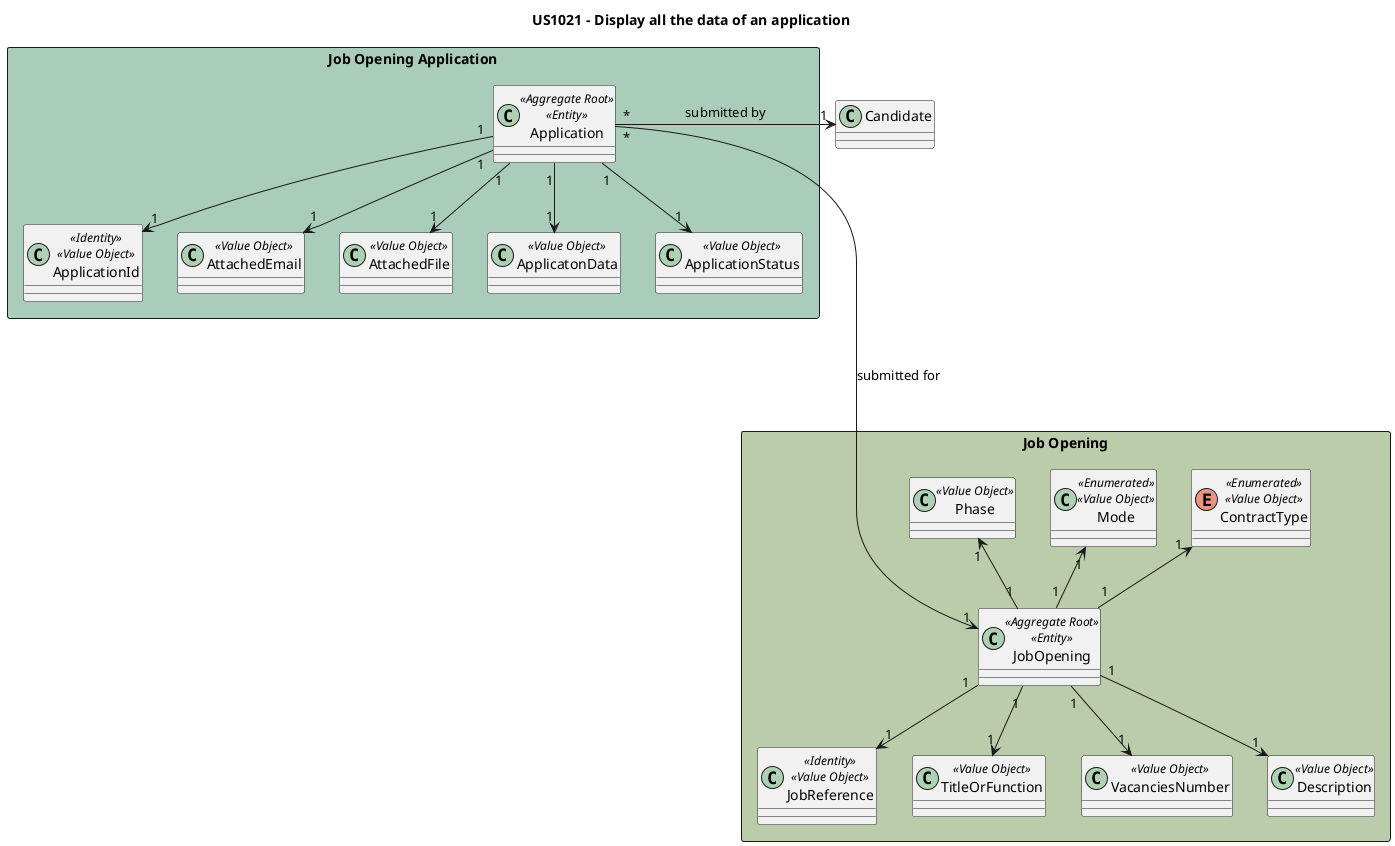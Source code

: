 @startuml

Title  US1021 - Display all the data of an application

rectangle "Job Opening" #bbccaa {

    class JobOpening<<Aggregate Root>><<Entity>>{}

    class JobReference<<Identity>><<Value Object>>{}

    class TitleOrFunction<<Value Object>>{}

    enum ContractType<<Enumerated>><<Value Object>>{}

    class Mode<<Enumerated>><<Value Object>>{}


    class VacanciesNumber<<Value Object>>{}

    class Description<<Value Object>>{}

    class Phase <<Value Object>>{}
    ''Maybe go to Interview Model

}


rectangle "Job Opening Application" #aaccbb {

    class Application<<Aggregate Root>><<Entity>>{}

    class ApplicationId<<Identity>><<Value Object>>{}

    class AttachedEmail<<Value Object>>{}

    class AttachedFile<<Value Object>>{}

    class ApplicatonData<<Value Object>>{}

    class ApplicationStatus<<Value Object>>{}




}

Application "1" --> "1" ApplicationId
Application "1" --> "1" AttachedEmail
Application "1" --> "1" AttachedFile
Application "*" -----> "1" JobOpening : submitted for
Application "*" -> "1" Candidate : submitted by
Application "1" --> "1" ApplicationStatus
Application "1" --> "1" ApplicatonData


JobReference "1" <-up- "1" JobOpening
TitleOrFunction "1" <-up- "1" JobOpening
ContractType "1" <-- "1" JobOpening
Mode "1" <-- "1" JobOpening
Description "1" <-up- "1" JobOpening
VacanciesNumber "1" <-up- "1" JobOpening
Phase "1" <-down- "1" JobOpening
@enduml